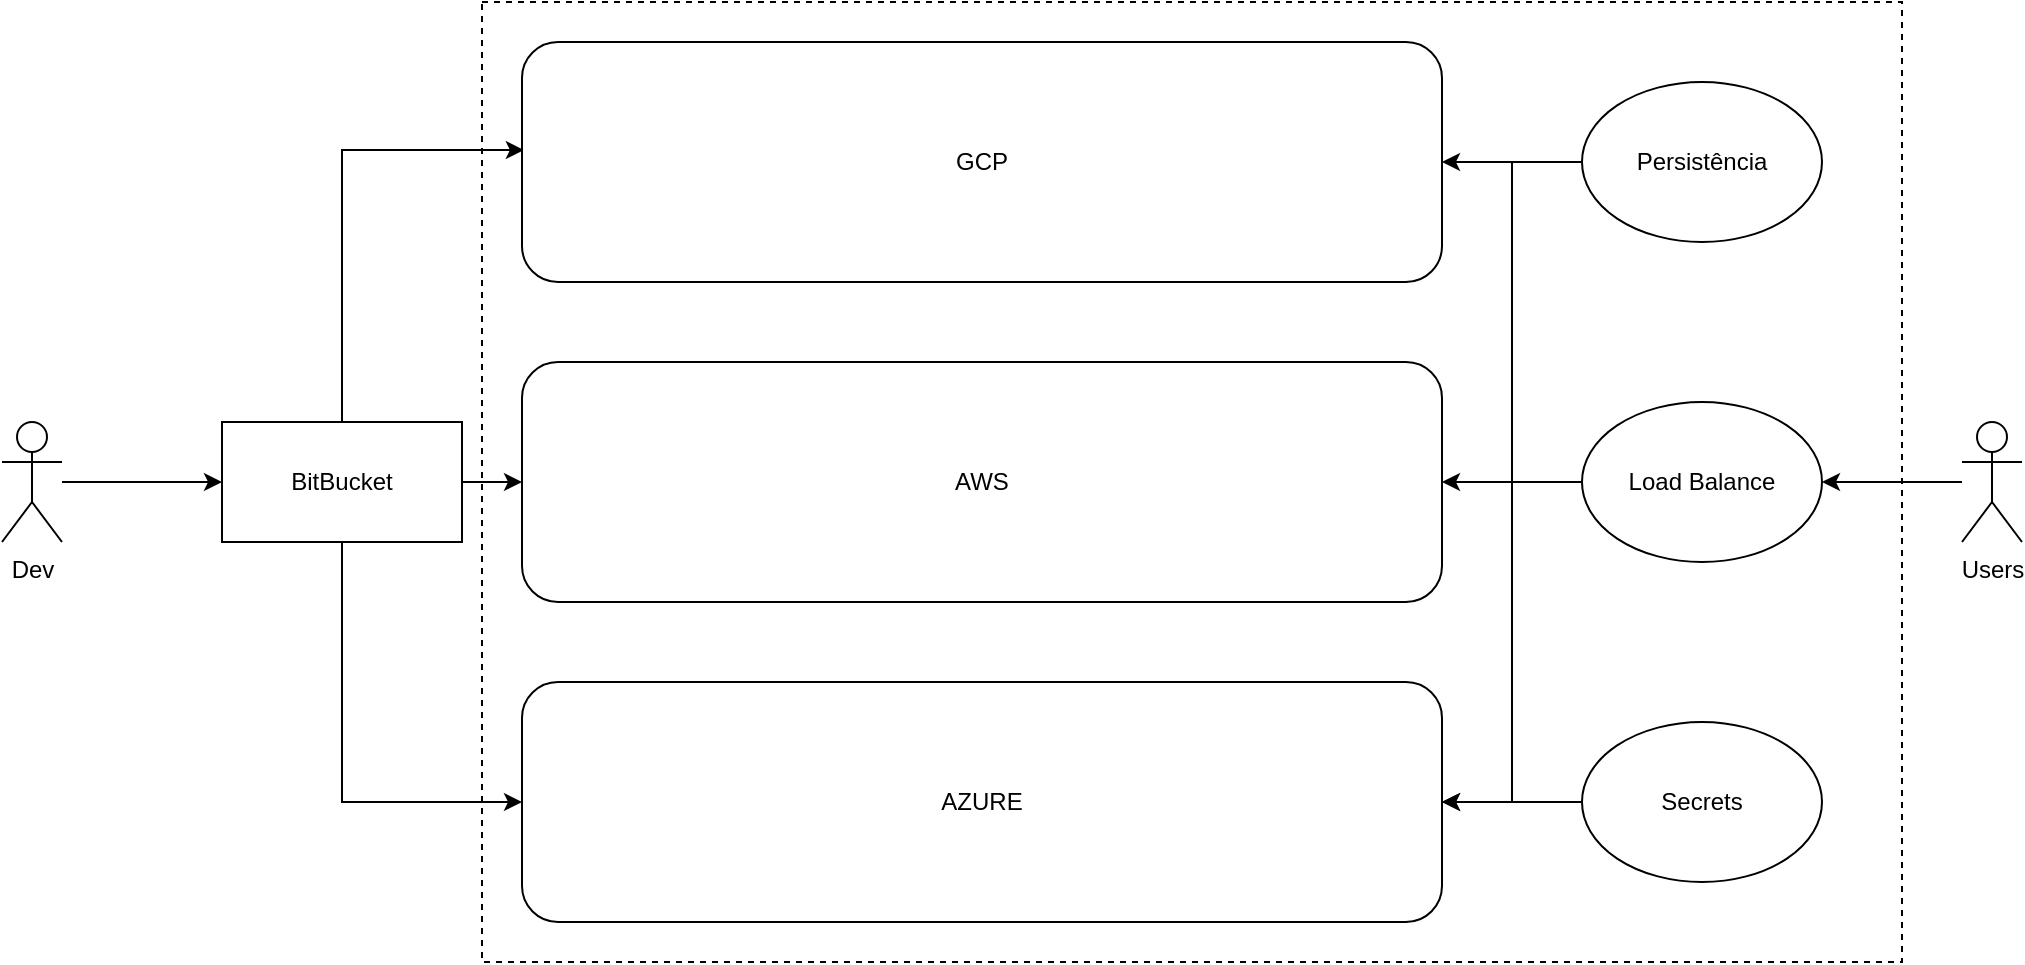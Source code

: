 <mxfile version="15.1.0" type="github">
  <diagram id="N_1RWmtn3yMVZ1VjyG9t" name="Page-1">
    <mxGraphModel dx="1763" dy="1735" grid="1" gridSize="10" guides="1" tooltips="1" connect="1" arrows="1" fold="1" page="1" pageScale="1" pageWidth="827" pageHeight="1169" math="0" shadow="0">
      <root>
        <mxCell id="0" />
        <mxCell id="1" parent="0" />
        <mxCell id="VC--dTy3cy3imyqkEvTe-7" value="" style="edgeStyle=orthogonalEdgeStyle;rounded=0;orthogonalLoop=1;jettySize=auto;html=1;entryX=0.002;entryY=0.45;entryDx=0;entryDy=0;entryPerimeter=0;exitX=0.5;exitY=0;exitDx=0;exitDy=0;" parent="1" source="VC--dTy3cy3imyqkEvTe-1" target="VC--dTy3cy3imyqkEvTe-3" edge="1">
          <mxGeometry relative="1" as="geometry">
            <mxPoint x="120" y="110" as="targetPoint" />
          </mxGeometry>
        </mxCell>
        <mxCell id="VC--dTy3cy3imyqkEvTe-8" style="edgeStyle=orthogonalEdgeStyle;rounded=0;orthogonalLoop=1;jettySize=auto;html=1;exitX=1;exitY=0.5;exitDx=0;exitDy=0;entryX=0;entryY=0.5;entryDx=0;entryDy=0;" parent="1" source="VC--dTy3cy3imyqkEvTe-1" target="VC--dTy3cy3imyqkEvTe-4" edge="1">
          <mxGeometry relative="1" as="geometry" />
        </mxCell>
        <mxCell id="VC--dTy3cy3imyqkEvTe-9" style="edgeStyle=orthogonalEdgeStyle;rounded=0;orthogonalLoop=1;jettySize=auto;html=1;exitX=0.5;exitY=1;exitDx=0;exitDy=0;entryX=0;entryY=0.5;entryDx=0;entryDy=0;" parent="1" source="VC--dTy3cy3imyqkEvTe-1" target="VC--dTy3cy3imyqkEvTe-5" edge="1">
          <mxGeometry relative="1" as="geometry" />
        </mxCell>
        <mxCell id="VC--dTy3cy3imyqkEvTe-1" value="&lt;div&gt;BitBucket&lt;/div&gt;" style="rounded=0;whiteSpace=wrap;html=1;" parent="1" vertex="1">
          <mxGeometry x="60" y="190" width="120" height="60" as="geometry" />
        </mxCell>
        <mxCell id="VC--dTy3cy3imyqkEvTe-3" value="GCP" style="rounded=1;whiteSpace=wrap;html=1;" parent="1" vertex="1">
          <mxGeometry x="210" width="460" height="120" as="geometry" />
        </mxCell>
        <mxCell id="VC--dTy3cy3imyqkEvTe-4" value="AWS" style="rounded=1;whiteSpace=wrap;html=1;" parent="1" vertex="1">
          <mxGeometry x="210" y="160" width="460" height="120" as="geometry" />
        </mxCell>
        <mxCell id="VC--dTy3cy3imyqkEvTe-5" value="AZURE" style="rounded=1;whiteSpace=wrap;html=1;" parent="1" vertex="1">
          <mxGeometry x="210" y="320" width="460" height="120" as="geometry" />
        </mxCell>
        <mxCell id="VC--dTy3cy3imyqkEvTe-13" value="" style="edgeStyle=orthogonalEdgeStyle;rounded=0;orthogonalLoop=1;jettySize=auto;html=1;" parent="1" source="VC--dTy3cy3imyqkEvTe-12" target="VC--dTy3cy3imyqkEvTe-3" edge="1">
          <mxGeometry relative="1" as="geometry" />
        </mxCell>
        <mxCell id="VC--dTy3cy3imyqkEvTe-19" style="edgeStyle=orthogonalEdgeStyle;rounded=0;orthogonalLoop=1;jettySize=auto;html=1;entryX=1;entryY=0.5;entryDx=0;entryDy=0;" parent="1" source="VC--dTy3cy3imyqkEvTe-12" target="VC--dTy3cy3imyqkEvTe-5" edge="1">
          <mxGeometry relative="1" as="geometry">
            <Array as="points">
              <mxPoint x="705" y="60" />
              <mxPoint x="705" y="380" />
            </Array>
          </mxGeometry>
        </mxCell>
        <mxCell id="VC--dTy3cy3imyqkEvTe-12" value="Persistência" style="ellipse;whiteSpace=wrap;html=1;strokeWidth=1;gradientColor=none;" parent="1" vertex="1">
          <mxGeometry x="740" y="20" width="120" height="80" as="geometry" />
        </mxCell>
        <mxCell id="VC--dTy3cy3imyqkEvTe-23" value="" style="edgeStyle=orthogonalEdgeStyle;rounded=0;orthogonalLoop=1;jettySize=auto;html=1;" parent="1" source="VC--dTy3cy3imyqkEvTe-21" target="VC--dTy3cy3imyqkEvTe-4" edge="1">
          <mxGeometry relative="1" as="geometry" />
        </mxCell>
        <mxCell id="VC--dTy3cy3imyqkEvTe-21" value="Load Balance" style="ellipse;whiteSpace=wrap;html=1;strokeWidth=1;gradientColor=none;" parent="1" vertex="1">
          <mxGeometry x="740" y="180" width="120" height="80" as="geometry" />
        </mxCell>
        <mxCell id="VC--dTy3cy3imyqkEvTe-24" value="" style="edgeStyle=orthogonalEdgeStyle;rounded=0;orthogonalLoop=1;jettySize=auto;html=1;" parent="1" source="VC--dTy3cy3imyqkEvTe-22" target="VC--dTy3cy3imyqkEvTe-5" edge="1">
          <mxGeometry relative="1" as="geometry" />
        </mxCell>
        <mxCell id="VC--dTy3cy3imyqkEvTe-22" value="Secrets" style="ellipse;whiteSpace=wrap;html=1;strokeWidth=1;gradientColor=none;" parent="1" vertex="1">
          <mxGeometry x="740" y="340" width="120" height="80" as="geometry" />
        </mxCell>
        <mxCell id="VC--dTy3cy3imyqkEvTe-26" style="edgeStyle=orthogonalEdgeStyle;rounded=0;orthogonalLoop=1;jettySize=auto;html=1;entryX=1;entryY=0.5;entryDx=0;entryDy=0;" parent="1" source="VC--dTy3cy3imyqkEvTe-25" target="VC--dTy3cy3imyqkEvTe-21" edge="1">
          <mxGeometry relative="1" as="geometry" />
        </mxCell>
        <mxCell id="VC--dTy3cy3imyqkEvTe-25" value="Users" style="shape=umlActor;verticalLabelPosition=bottom;verticalAlign=top;html=1;outlineConnect=0;strokeColor=#000000;strokeWidth=1;fillColor=#ffffff;gradientColor=none;" parent="1" vertex="1">
          <mxGeometry x="930" y="190" width="30" height="60" as="geometry" />
        </mxCell>
        <mxCell id="2WBCO0oZalLr72JB-t8c-2" value="" style="edgeStyle=orthogonalEdgeStyle;rounded=0;orthogonalLoop=1;jettySize=auto;html=1;" edge="1" parent="1" source="2WBCO0oZalLr72JB-t8c-1" target="VC--dTy3cy3imyqkEvTe-1">
          <mxGeometry relative="1" as="geometry" />
        </mxCell>
        <mxCell id="2WBCO0oZalLr72JB-t8c-1" value="&lt;div&gt;Dev&lt;/div&gt;" style="shape=umlActor;verticalLabelPosition=bottom;verticalAlign=top;html=1;outlineConnect=0;strokeColor=#000000;strokeWidth=1;fillColor=#ffffff;gradientColor=none;" vertex="1" parent="1">
          <mxGeometry x="-50" y="190" width="30" height="60" as="geometry" />
        </mxCell>
        <mxCell id="2WBCO0oZalLr72JB-t8c-3" value="" style="rounded=0;whiteSpace=wrap;html=1;strokeColor=#000000;strokeWidth=1;fillColor=none;dashed=1;" vertex="1" parent="1">
          <mxGeometry x="190" y="-20" width="710" height="480" as="geometry" />
        </mxCell>
      </root>
    </mxGraphModel>
  </diagram>
</mxfile>

